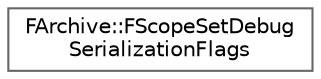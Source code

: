 digraph "Graphical Class Hierarchy"
{
 // INTERACTIVE_SVG=YES
 // LATEX_PDF_SIZE
  bgcolor="transparent";
  edge [fontname=Helvetica,fontsize=10,labelfontname=Helvetica,labelfontsize=10];
  node [fontname=Helvetica,fontsize=10,shape=box,height=0.2,width=0.4];
  rankdir="LR";
  Node0 [id="Node000000",label="FArchive::FScopeSetDebug\lSerializationFlags",height=0.2,width=0.4,color="grey40", fillcolor="white", style="filled",URL="$df/df4/classFArchive_1_1FScopeSetDebugSerializationFlags.html",tooltip=" "];
}
